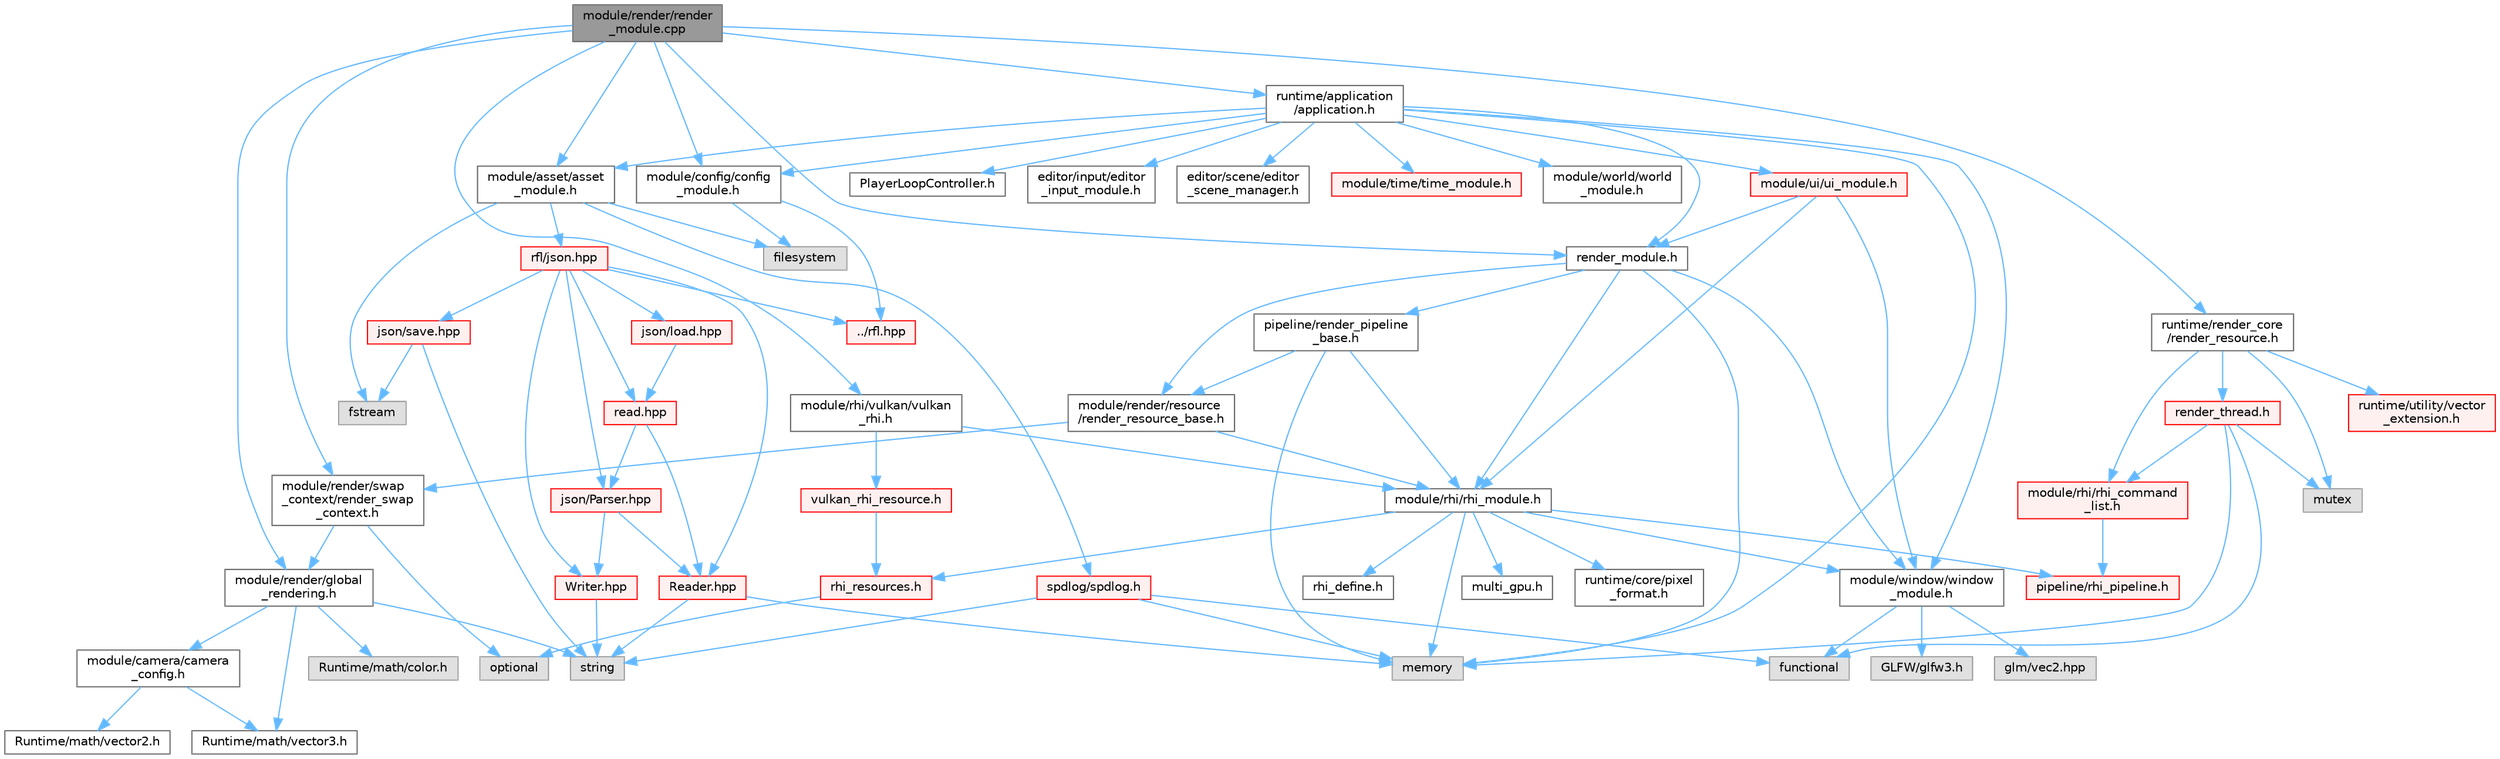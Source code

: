 digraph "module/render/render_module.cpp"
{
 // LATEX_PDF_SIZE
  bgcolor="transparent";
  edge [fontname=Helvetica,fontsize=10,labelfontname=Helvetica,labelfontsize=10];
  node [fontname=Helvetica,fontsize=10,shape=box,height=0.2,width=0.4];
  Node1 [id="Node000001",label="module/render/render\l_module.cpp",height=0.2,width=0.4,color="gray40", fillcolor="grey60", style="filled", fontcolor="black",tooltip=" "];
  Node1 -> Node2 [id="edge1_Node000001_Node000002",color="steelblue1",style="solid",tooltip=" "];
  Node2 [id="Node000002",label="render_module.h",height=0.2,width=0.4,color="grey40", fillcolor="white", style="filled",URL="$render__module_8h.html",tooltip=" "];
  Node2 -> Node3 [id="edge2_Node000002_Node000003",color="steelblue1",style="solid",tooltip=" "];
  Node3 [id="Node000003",label="memory",height=0.2,width=0.4,color="grey60", fillcolor="#E0E0E0", style="filled",tooltip=" "];
  Node2 -> Node4 [id="edge3_Node000002_Node000004",color="steelblue1",style="solid",tooltip=" "];
  Node4 [id="Node000004",label="module/rhi/rhi_module.h",height=0.2,width=0.4,color="grey40", fillcolor="white", style="filled",URL="$rhi__module_8h.html",tooltip=" "];
  Node4 -> Node5 [id="edge4_Node000004_Node000005",color="steelblue1",style="solid",tooltip=" "];
  Node5 [id="Node000005",label="module/window/window\l_module.h",height=0.2,width=0.4,color="grey40", fillcolor="white", style="filled",URL="$window__module_8h.html",tooltip=" "];
  Node5 -> Node6 [id="edge5_Node000005_Node000006",color="steelblue1",style="solid",tooltip=" "];
  Node6 [id="Node000006",label="functional",height=0.2,width=0.4,color="grey60", fillcolor="#E0E0E0", style="filled",tooltip=" "];
  Node5 -> Node7 [id="edge6_Node000005_Node000007",color="steelblue1",style="solid",tooltip=" "];
  Node7 [id="Node000007",label="GLFW/glfw3.h",height=0.2,width=0.4,color="grey60", fillcolor="#E0E0E0", style="filled",tooltip=" "];
  Node5 -> Node8 [id="edge7_Node000005_Node000008",color="steelblue1",style="solid",tooltip=" "];
  Node8 [id="Node000008",label="glm/vec2.hpp",height=0.2,width=0.4,color="grey60", fillcolor="#E0E0E0", style="filled",tooltip=" "];
  Node4 -> Node3 [id="edge8_Node000004_Node000003",color="steelblue1",style="solid",tooltip=" "];
  Node4 -> Node9 [id="edge9_Node000004_Node000009",color="steelblue1",style="solid",tooltip=" "];
  Node9 [id="Node000009",label="multi_gpu.h",height=0.2,width=0.4,color="grey40", fillcolor="white", style="filled",URL="$multi__gpu_8h.html",tooltip=" "];
  Node4 -> Node10 [id="edge10_Node000004_Node000010",color="steelblue1",style="solid",tooltip=" "];
  Node10 [id="Node000010",label="runtime/core/pixel\l_format.h",height=0.2,width=0.4,color="grey40", fillcolor="white", style="filled",URL="$pixel__format_8h.html",tooltip=" "];
  Node4 -> Node11 [id="edge11_Node000004_Node000011",color="steelblue1",style="solid",tooltip=" "];
  Node11 [id="Node000011",label="rhi_define.h",height=0.2,width=0.4,color="grey40", fillcolor="white", style="filled",URL="$rhi__define_8h.html",tooltip=" "];
  Node4 -> Node12 [id="edge12_Node000004_Node000012",color="steelblue1",style="solid",tooltip=" "];
  Node12 [id="Node000012",label="rhi_resources.h",height=0.2,width=0.4,color="red", fillcolor="#FFF0F0", style="filled",URL="$rhi__resources_8h.html",tooltip=" "];
  Node12 -> Node13 [id="edge13_Node000012_Node000013",color="steelblue1",style="solid",tooltip=" "];
  Node13 [id="Node000013",label="optional",height=0.2,width=0.4,color="grey60", fillcolor="#E0E0E0", style="filled",tooltip=" "];
  Node4 -> Node17 [id="edge14_Node000004_Node000017",color="steelblue1",style="solid",tooltip=" "];
  Node17 [id="Node000017",label="pipeline/rhi_pipeline.h",height=0.2,width=0.4,color="red", fillcolor="#FFF0F0", style="filled",URL="$rhi__pipeline_8h.html",tooltip=" "];
  Node2 -> Node5 [id="edge15_Node000002_Node000005",color="steelblue1",style="solid",tooltip=" "];
  Node2 -> Node19 [id="edge16_Node000002_Node000019",color="steelblue1",style="solid",tooltip=" "];
  Node19 [id="Node000019",label="pipeline/render_pipeline\l_base.h",height=0.2,width=0.4,color="grey40", fillcolor="white", style="filled",URL="$render__pipeline__base_8h.html",tooltip=" "];
  Node19 -> Node3 [id="edge17_Node000019_Node000003",color="steelblue1",style="solid",tooltip=" "];
  Node19 -> Node20 [id="edge18_Node000019_Node000020",color="steelblue1",style="solid",tooltip=" "];
  Node20 [id="Node000020",label="module/render/resource\l/render_resource_base.h",height=0.2,width=0.4,color="grey40", fillcolor="white", style="filled",URL="$render__resource__base_8h.html",tooltip=" "];
  Node20 -> Node21 [id="edge19_Node000020_Node000021",color="steelblue1",style="solid",tooltip=" "];
  Node21 [id="Node000021",label="module/render/swap\l_context/render_swap\l_context.h",height=0.2,width=0.4,color="grey40", fillcolor="white", style="filled",URL="$render__swap__context_8h.html",tooltip=" "];
  Node21 -> Node13 [id="edge20_Node000021_Node000013",color="steelblue1",style="solid",tooltip=" "];
  Node21 -> Node22 [id="edge21_Node000021_Node000022",color="steelblue1",style="solid",tooltip=" "];
  Node22 [id="Node000022",label="module/render/global\l_rendering.h",height=0.2,width=0.4,color="grey40", fillcolor="white", style="filled",URL="$global__rendering_8h.html",tooltip=" "];
  Node22 -> Node23 [id="edge22_Node000022_Node000023",color="steelblue1",style="solid",tooltip=" "];
  Node23 [id="Node000023",label="string",height=0.2,width=0.4,color="grey60", fillcolor="#E0E0E0", style="filled",tooltip=" "];
  Node22 -> Node24 [id="edge23_Node000022_Node000024",color="steelblue1",style="solid",tooltip=" "];
  Node24 [id="Node000024",label="module/camera/camera\l_config.h",height=0.2,width=0.4,color="grey40", fillcolor="white", style="filled",URL="$camera__config_8h.html",tooltip=" "];
  Node24 -> Node25 [id="edge24_Node000024_Node000025",color="steelblue1",style="solid",tooltip=" "];
  Node25 [id="Node000025",label="Runtime/math/vector2.h",height=0.2,width=0.4,color="grey40", fillcolor="white", style="filled",URL="$vector2_8h.html",tooltip=" "];
  Node24 -> Node26 [id="edge25_Node000024_Node000026",color="steelblue1",style="solid",tooltip=" "];
  Node26 [id="Node000026",label="Runtime/math/vector3.h",height=0.2,width=0.4,color="grey40", fillcolor="white", style="filled",URL="$vector3_8h.html",tooltip=" "];
  Node22 -> Node27 [id="edge26_Node000022_Node000027",color="steelblue1",style="solid",tooltip=" "];
  Node27 [id="Node000027",label="Runtime/math/color.h",height=0.2,width=0.4,color="grey60", fillcolor="#E0E0E0", style="filled",tooltip=" "];
  Node22 -> Node26 [id="edge27_Node000022_Node000026",color="steelblue1",style="solid",tooltip=" "];
  Node20 -> Node4 [id="edge28_Node000020_Node000004",color="steelblue1",style="solid",tooltip=" "];
  Node19 -> Node4 [id="edge29_Node000019_Node000004",color="steelblue1",style="solid",tooltip=" "];
  Node2 -> Node20 [id="edge30_Node000002_Node000020",color="steelblue1",style="solid",tooltip=" "];
  Node1 -> Node22 [id="edge31_Node000001_Node000022",color="steelblue1",style="solid",tooltip=" "];
  Node1 -> Node28 [id="edge32_Node000001_Node000028",color="steelblue1",style="solid",tooltip=" "];
  Node28 [id="Node000028",label="module/asset/asset\l_module.h",height=0.2,width=0.4,color="grey40", fillcolor="white", style="filled",URL="$asset__module_8h.html",tooltip=" "];
  Node28 -> Node29 [id="edge33_Node000028_Node000029",color="steelblue1",style="solid",tooltip=" "];
  Node29 [id="Node000029",label="filesystem",height=0.2,width=0.4,color="grey60", fillcolor="#E0E0E0", style="filled",tooltip=" "];
  Node28 -> Node30 [id="edge34_Node000028_Node000030",color="steelblue1",style="solid",tooltip=" "];
  Node30 [id="Node000030",label="fstream",height=0.2,width=0.4,color="grey60", fillcolor="#E0E0E0", style="filled",tooltip=" "];
  Node28 -> Node31 [id="edge35_Node000028_Node000031",color="steelblue1",style="solid",tooltip=" "];
  Node31 [id="Node000031",label="rfl/json.hpp",height=0.2,width=0.4,color="red", fillcolor="#FFF0F0", style="filled",URL="$reflect-cpp_2include_2rfl_2json_8hpp.html",tooltip=" "];
  Node31 -> Node32 [id="edge36_Node000031_Node000032",color="steelblue1",style="solid",tooltip=" "];
  Node32 [id="Node000032",label="../rfl.hpp",height=0.2,width=0.4,color="red", fillcolor="#FFF0F0", style="filled",URL="$rfl_8hpp.html",tooltip=" "];
  Node31 -> Node320 [id="edge37_Node000031_Node000320",color="steelblue1",style="solid",tooltip=" "];
  Node320 [id="Node000320",label="json/Parser.hpp",height=0.2,width=0.4,color="red", fillcolor="#FFF0F0", style="filled",URL="$json_2_parser_8hpp.html",tooltip=" "];
  Node320 -> Node321 [id="edge38_Node000320_Node000321",color="steelblue1",style="solid",tooltip=" "];
  Node321 [id="Node000321",label="Reader.hpp",height=0.2,width=0.4,color="red", fillcolor="#FFF0F0", style="filled",URL="$json_2_reader_8hpp.html",tooltip=" "];
  Node321 -> Node3 [id="edge39_Node000321_Node000003",color="steelblue1",style="solid",tooltip=" "];
  Node321 -> Node23 [id="edge40_Node000321_Node000023",color="steelblue1",style="solid",tooltip=" "];
  Node320 -> Node463 [id="edge41_Node000320_Node000463",color="steelblue1",style="solid",tooltip=" "];
  Node463 [id="Node000463",label="Writer.hpp",height=0.2,width=0.4,color="red", fillcolor="#FFF0F0", style="filled",URL="$json_2_writer_8hpp.html",tooltip=" "];
  Node463 -> Node23 [id="edge42_Node000463_Node000023",color="steelblue1",style="solid",tooltip=" "];
  Node31 -> Node321 [id="edge43_Node000031_Node000321",color="steelblue1",style="solid",tooltip=" "];
  Node31 -> Node463 [id="edge44_Node000031_Node000463",color="steelblue1",style="solid",tooltip=" "];
  Node31 -> Node464 [id="edge45_Node000031_Node000464",color="steelblue1",style="solid",tooltip=" "];
  Node464 [id="Node000464",label="json/load.hpp",height=0.2,width=0.4,color="red", fillcolor="#FFF0F0", style="filled",URL="$json_2load_8hpp.html",tooltip=" "];
  Node464 -> Node466 [id="edge46_Node000464_Node000466",color="steelblue1",style="solid",tooltip=" "];
  Node466 [id="Node000466",label="read.hpp",height=0.2,width=0.4,color="red", fillcolor="#FFF0F0", style="filled",URL="$json_2read_8hpp.html",tooltip=" "];
  Node466 -> Node320 [id="edge47_Node000466_Node000320",color="steelblue1",style="solid",tooltip=" "];
  Node466 -> Node321 [id="edge48_Node000466_Node000321",color="steelblue1",style="solid",tooltip=" "];
  Node31 -> Node466 [id="edge49_Node000031_Node000466",color="steelblue1",style="solid",tooltip=" "];
  Node31 -> Node467 [id="edge50_Node000031_Node000467",color="steelblue1",style="solid",tooltip=" "];
  Node467 [id="Node000467",label="json/save.hpp",height=0.2,width=0.4,color="red", fillcolor="#FFF0F0", style="filled",URL="$json_2save_8hpp.html",tooltip=" "];
  Node467 -> Node30 [id="edge51_Node000467_Node000030",color="steelblue1",style="solid",tooltip=" "];
  Node467 -> Node23 [id="edge52_Node000467_Node000023",color="steelblue1",style="solid",tooltip=" "];
  Node28 -> Node475 [id="edge53_Node000028_Node000475",color="steelblue1",style="solid",tooltip=" "];
  Node475 [id="Node000475",label="spdlog/spdlog.h",height=0.2,width=0.4,color="red", fillcolor="#FFF0F0", style="filled",URL="$spdlog_8h.html",tooltip=" "];
  Node475 -> Node6 [id="edge54_Node000475_Node000006",color="steelblue1",style="solid",tooltip=" "];
  Node475 -> Node3 [id="edge55_Node000475_Node000003",color="steelblue1",style="solid",tooltip=" "];
  Node475 -> Node23 [id="edge56_Node000475_Node000023",color="steelblue1",style="solid",tooltip=" "];
  Node1 -> Node506 [id="edge57_Node000001_Node000506",color="steelblue1",style="solid",tooltip=" "];
  Node506 [id="Node000506",label="module/config/config\l_module.h",height=0.2,width=0.4,color="grey40", fillcolor="white", style="filled",URL="$config__module_8h.html",tooltip=" "];
  Node506 -> Node29 [id="edge58_Node000506_Node000029",color="steelblue1",style="solid",tooltip=" "];
  Node506 -> Node32 [id="edge59_Node000506_Node000032",color="steelblue1",style="solid",tooltip=" "];
  Node1 -> Node507 [id="edge60_Node000001_Node000507",color="steelblue1",style="solid",tooltip=" "];
  Node507 [id="Node000507",label="module/rhi/vulkan/vulkan\l_rhi.h",height=0.2,width=0.4,color="grey40", fillcolor="white", style="filled",URL="$vulkan__rhi_8h.html",tooltip=" "];
  Node507 -> Node508 [id="edge61_Node000507_Node000508",color="steelblue1",style="solid",tooltip=" "];
  Node508 [id="Node000508",label="vulkan_rhi_resource.h",height=0.2,width=0.4,color="red", fillcolor="#FFF0F0", style="filled",URL="$vulkan__rhi__resource_8h.html",tooltip=" "];
  Node508 -> Node12 [id="edge62_Node000508_Node000012",color="steelblue1",style="solid",tooltip=" "];
  Node507 -> Node4 [id="edge63_Node000507_Node000004",color="steelblue1",style="solid",tooltip=" "];
  Node1 -> Node509 [id="edge64_Node000001_Node000509",color="steelblue1",style="solid",tooltip=" "];
  Node509 [id="Node000509",label="runtime/application\l/application.h",height=0.2,width=0.4,color="grey40", fillcolor="white", style="filled",URL="$application_8h.html",tooltip=" "];
  Node509 -> Node3 [id="edge65_Node000509_Node000003",color="steelblue1",style="solid",tooltip=" "];
  Node509 -> Node510 [id="edge66_Node000509_Node000510",color="steelblue1",style="solid",tooltip=" "];
  Node510 [id="Node000510",label="PlayerLoopController.h",height=0.2,width=0.4,color="grey40", fillcolor="white", style="filled",URL="$_player_loop_controller_8h.html",tooltip=" "];
  Node509 -> Node511 [id="edge67_Node000509_Node000511",color="steelblue1",style="solid",tooltip=" "];
  Node511 [id="Node000511",label="editor/input/editor\l_input_module.h",height=0.2,width=0.4,color="grey40", fillcolor="white", style="filled",URL="$editor__input__module_8h.html",tooltip=" "];
  Node509 -> Node512 [id="edge68_Node000509_Node000512",color="steelblue1",style="solid",tooltip=" "];
  Node512 [id="Node000512",label="editor/scene/editor\l_scene_manager.h",height=0.2,width=0.4,color="grey40", fillcolor="white", style="filled",URL="$editor__scene__manager_8h.html",tooltip=" "];
  Node509 -> Node28 [id="edge69_Node000509_Node000028",color="steelblue1",style="solid",tooltip=" "];
  Node509 -> Node506 [id="edge70_Node000509_Node000506",color="steelblue1",style="solid",tooltip=" "];
  Node509 -> Node2 [id="edge71_Node000509_Node000002",color="steelblue1",style="solid",tooltip=" "];
  Node509 -> Node513 [id="edge72_Node000509_Node000513",color="steelblue1",style="solid",tooltip=" "];
  Node513 [id="Node000513",label="module/time/time_module.h",height=0.2,width=0.4,color="red", fillcolor="#FFF0F0", style="filled",URL="$time__module_8h.html",tooltip=" "];
  Node509 -> Node5 [id="edge73_Node000509_Node000005",color="steelblue1",style="solid",tooltip=" "];
  Node509 -> Node514 [id="edge74_Node000509_Node000514",color="steelblue1",style="solid",tooltip=" "];
  Node514 [id="Node000514",label="module/world/world\l_module.h",height=0.2,width=0.4,color="grey40", fillcolor="white", style="filled",URL="$world__module_8h.html",tooltip=" "];
  Node509 -> Node515 [id="edge75_Node000509_Node000515",color="steelblue1",style="solid",tooltip=" "];
  Node515 [id="Node000515",label="module/ui/ui_module.h",height=0.2,width=0.4,color="red", fillcolor="#FFF0F0", style="filled",URL="$ui__module_8h.html",tooltip=" "];
  Node515 -> Node2 [id="edge76_Node000515_Node000002",color="steelblue1",style="solid",tooltip=" "];
  Node515 -> Node4 [id="edge77_Node000515_Node000004",color="steelblue1",style="solid",tooltip=" "];
  Node515 -> Node5 [id="edge78_Node000515_Node000005",color="steelblue1",style="solid",tooltip=" "];
  Node1 -> Node521 [id="edge79_Node000001_Node000521",color="steelblue1",style="solid",tooltip=" "];
  Node521 [id="Node000521",label="runtime/render_core\l/render_resource.h",height=0.2,width=0.4,color="grey40", fillcolor="white", style="filled",URL="$render__resource_8h.html",tooltip=" "];
  Node521 -> Node497 [id="edge80_Node000521_Node000497",color="steelblue1",style="solid",tooltip=" "];
  Node497 [id="Node000497",label="mutex",height=0.2,width=0.4,color="grey60", fillcolor="#E0E0E0", style="filled",tooltip=" "];
  Node521 -> Node522 [id="edge81_Node000521_Node000522",color="steelblue1",style="solid",tooltip=" "];
  Node522 [id="Node000522",label="render_thread.h",height=0.2,width=0.4,color="red", fillcolor="#FFF0F0", style="filled",URL="$render__thread_8h.html",tooltip=" "];
  Node522 -> Node6 [id="edge82_Node000522_Node000006",color="steelblue1",style="solid",tooltip=" "];
  Node522 -> Node3 [id="edge83_Node000522_Node000003",color="steelblue1",style="solid",tooltip=" "];
  Node522 -> Node497 [id="edge84_Node000522_Node000497",color="steelblue1",style="solid",tooltip=" "];
  Node522 -> Node524 [id="edge85_Node000522_Node000524",color="steelblue1",style="solid",tooltip=" "];
  Node524 [id="Node000524",label="module/rhi/rhi_command\l_list.h",height=0.2,width=0.4,color="red", fillcolor="#FFF0F0", style="filled",URL="$rhi__command__list_8h.html",tooltip=" "];
  Node524 -> Node17 [id="edge86_Node000524_Node000017",color="steelblue1",style="solid",tooltip=" "];
  Node521 -> Node524 [id="edge87_Node000521_Node000524",color="steelblue1",style="solid",tooltip=" "];
  Node521 -> Node527 [id="edge88_Node000521_Node000527",color="steelblue1",style="solid",tooltip=" "];
  Node527 [id="Node000527",label="runtime/utility/vector\l_extension.h",height=0.2,width=0.4,color="red", fillcolor="#FFF0F0", style="filled",URL="$vector__extension_8h.html",tooltip=" "];
  Node1 -> Node21 [id="edge89_Node000001_Node000021",color="steelblue1",style="solid",tooltip=" "];
}
